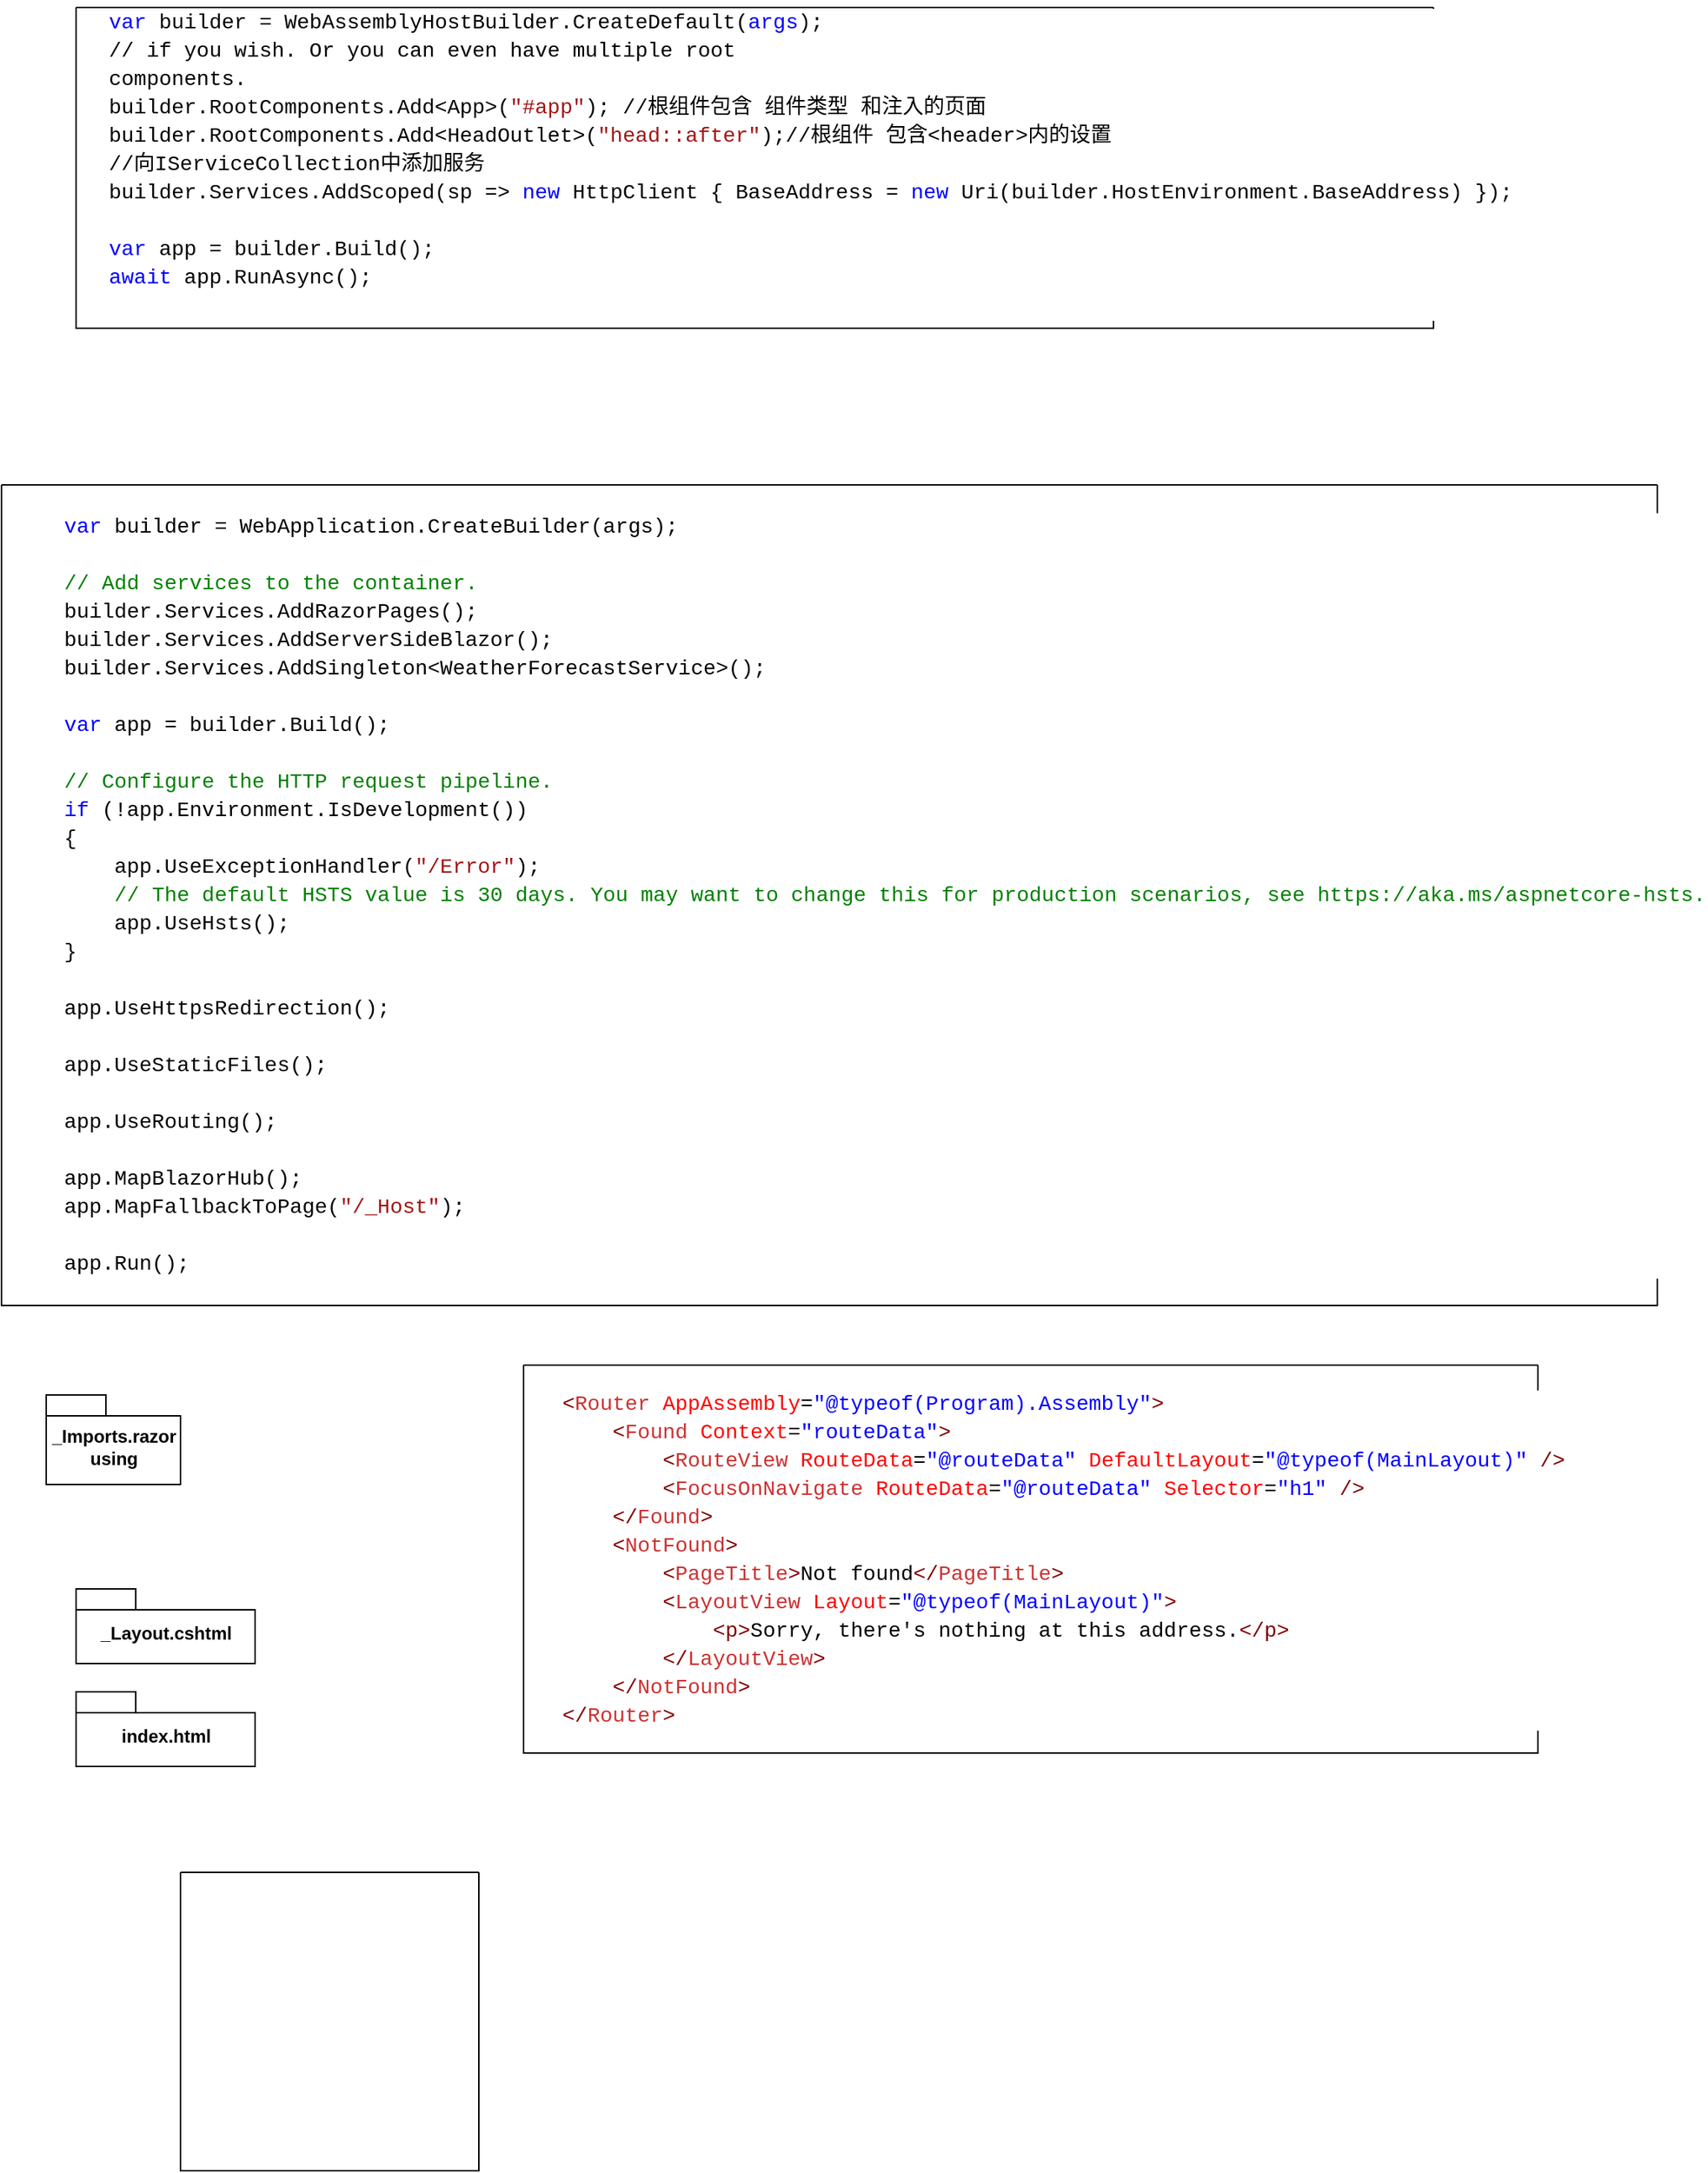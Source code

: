 <mxfile version="20.2.7" type="github">
  <diagram id="_9cusLM6FFAZIeaVTwZ1" name="第 1 页">
    <mxGraphModel dx="782" dy="436" grid="1" gridSize="10" guides="1" tooltips="1" connect="1" arrows="1" fold="1" page="1" pageScale="1" pageWidth="827" pageHeight="1169" math="0" shadow="0">
      <root>
        <mxCell id="0" />
        <mxCell id="1" parent="0" />
        <mxCell id="rv9LeR_7sXlAxLJFzrG7-1" value="" style="swimlane;startSize=0;" vertex="1" parent="1">
          <mxGeometry x="90" y="40" width="910" height="215" as="geometry">
            <mxRectangle x="90" y="40" width="50" height="40" as="alternateBounds" />
          </mxGeometry>
        </mxCell>
        <mxCell id="rv9LeR_7sXlAxLJFzrG7-2" value="&lt;div style=&quot;background-color: rgb(255, 255, 255); font-family: Consolas, &amp;quot;Courier New&amp;quot;, monospace; font-size: 14px; line-height: 19px;&quot;&gt;&lt;div&gt;&lt;span style=&quot;color: rgb(0, 0, 255);&quot;&gt;var&lt;/span&gt; builder = WebAssemblyHostBuilder.CreateDefault(&lt;span style=&quot;color: rgb(0, 0, 255);&quot;&gt;args&lt;/span&gt;);&lt;br&gt;&lt;/div&gt;&lt;div&gt;// if you wish. Or you can even have multiple root&lt;br/&gt;components.&lt;/div&gt;&lt;div&gt;builder.RootComponents.Add&amp;lt;App&amp;gt;(&lt;span style=&quot;color: #a31515;&quot;&gt;&quot;#app&quot;&lt;/span&gt;); //根组件包含 组件类型 和注入的页面&lt;/div&gt;&lt;div&gt;builder.RootComponents.Add&amp;lt;HeadOutlet&amp;gt;(&lt;span style=&quot;color: #a31515;&quot;&gt;&quot;head::after&quot;&lt;/span&gt;);//根组件 包含&amp;lt;header&amp;gt;内的设置&lt;/div&gt;//向IServiceCollection中添加服务&lt;br&gt;&lt;div&gt;builder.Services.AddScoped(sp =&amp;gt; &lt;span style=&quot;color: #0000ff;&quot;&gt;new&lt;/span&gt; HttpClient { BaseAddress = &lt;span style=&quot;color: #0000ff;&quot;&gt;new&lt;/span&gt; Uri(builder.HostEnvironment.BaseAddress) });&lt;/div&gt;&lt;br&gt;&lt;div&gt;&lt;span style=&quot;color: #0000ff;&quot;&gt;var&lt;/span&gt; app = builder.Build();&lt;/div&gt;&lt;div&gt;&lt;span style=&quot;color: #0000ff;&quot;&gt;await&lt;/span&gt; app.RunAsync();&lt;/div&gt;&lt;br&gt;&lt;/div&gt;" style="text;html=1;align=left;verticalAlign=middle;resizable=0;points=[];autosize=1;strokeColor=none;fillColor=none;" vertex="1" parent="rv9LeR_7sXlAxLJFzrG7-1">
          <mxGeometry x="20" y="-5" width="890" height="220" as="geometry" />
        </mxCell>
        <mxCell id="rv9LeR_7sXlAxLJFzrG7-3" value="" style="swimlane;startSize=0;" vertex="1" parent="1">
          <mxGeometry x="40" y="360" width="1110" height="550" as="geometry">
            <mxRectangle x="90" y="360" width="50" height="40" as="alternateBounds" />
          </mxGeometry>
        </mxCell>
        <mxCell id="rv9LeR_7sXlAxLJFzrG7-4" value="&lt;div style=&quot;background-color: rgb(255, 255, 255); line-height: 19px;&quot;&gt;&lt;div style=&quot;line-height: 19px;&quot;&gt;&lt;div style=&quot;font-family: Consolas, &amp;quot;Courier New&amp;quot;, monospace; font-size: 14px; line-height: 19px;&quot;&gt;&lt;div&gt;&lt;span style=&quot;color: #0000ff;&quot;&gt;var&lt;/span&gt; builder = WebApplication.CreateBuilder(args);&lt;/div&gt;&lt;br&gt;&lt;div&gt;&lt;span style=&quot;color: #008000;&quot;&gt;// Add services to the container.&lt;/span&gt;&lt;/div&gt;&lt;div&gt;builder.Services.AddRazorPages();&lt;/div&gt;&lt;div&gt;builder.Services.AddServerSideBlazor();&lt;/div&gt;&lt;div&gt;builder.Services.AddSingleton&amp;lt;WeatherForecastService&amp;gt;();&lt;/div&gt;&lt;br&gt;&lt;div&gt;&lt;span style=&quot;color: #0000ff;&quot;&gt;var&lt;/span&gt; app = builder.Build();&lt;/div&gt;&lt;br&gt;&lt;div&gt;&lt;span style=&quot;color: #008000;&quot;&gt;// Configure the HTTP request pipeline.&lt;/span&gt;&lt;/div&gt;&lt;div&gt;&lt;span style=&quot;color: #0000ff;&quot;&gt;if&lt;/span&gt; (!app.Environment.IsDevelopment())&lt;/div&gt;&lt;div&gt;{&lt;/div&gt;&lt;div&gt;&amp;nbsp; &amp;nbsp; app.UseExceptionHandler(&lt;span style=&quot;color: #a31515;&quot;&gt;&quot;/Error&quot;&lt;/span&gt;);&lt;/div&gt;&lt;div&gt;&amp;nbsp; &amp;nbsp; &lt;span style=&quot;color: #008000;&quot;&gt;// The default HSTS value is 30 days. You may want to change this for production scenarios, see https://aka.ms/aspnetcore-hsts.&lt;/span&gt;&lt;/div&gt;&lt;div&gt;&amp;nbsp; &amp;nbsp; app.UseHsts();&lt;/div&gt;&lt;div&gt;}&lt;/div&gt;&lt;br&gt;&lt;div&gt;app.UseHttpsRedirection();&lt;/div&gt;&lt;br&gt;&lt;div&gt;app.UseStaticFiles();&lt;/div&gt;&lt;br&gt;&lt;div&gt;app.UseRouting();&lt;/div&gt;&lt;br&gt;&lt;div&gt;app.MapBlazorHub();&lt;/div&gt;&lt;div&gt;app.MapFallbackToPage(&lt;span style=&quot;color: #a31515;&quot;&gt;&quot;/_Host&quot;&lt;/span&gt;);&lt;/div&gt;&lt;br&gt;&lt;div&gt;app.Run();&lt;/div&gt;&lt;/div&gt;&lt;/div&gt;&lt;/div&gt;" style="text;html=1;align=left;verticalAlign=middle;resizable=0;points=[];autosize=1;strokeColor=none;fillColor=none;" vertex="1" parent="rv9LeR_7sXlAxLJFzrG7-3">
          <mxGeometry x="40" y="10" width="1030" height="530" as="geometry" />
        </mxCell>
        <mxCell id="rv9LeR_7sXlAxLJFzrG7-5" value=" _Imports.razor&lt;br&gt;using" style="shape=folder;fontStyle=1;spacingTop=10;tabWidth=40;tabHeight=14;tabPosition=left;html=1;" vertex="1" parent="1">
          <mxGeometry x="70" y="970" width="90" height="60" as="geometry" />
        </mxCell>
        <mxCell id="rv9LeR_7sXlAxLJFzrG7-7" value="" style="swimlane;startSize=0;" vertex="1" parent="1">
          <mxGeometry x="390" y="950" width="680" height="260" as="geometry">
            <mxRectangle x="390" y="950" width="50" height="40" as="alternateBounds" />
          </mxGeometry>
        </mxCell>
        <mxCell id="rv9LeR_7sXlAxLJFzrG7-9" value="&lt;div style=&quot;background-color: rgb(255, 255, 255); font-family: Consolas, &amp;quot;Courier New&amp;quot;, monospace; font-size: 14px; line-height: 19px;&quot;&gt;&lt;div&gt;&lt;span style=&quot;color: #800000;&quot;&gt;&amp;lt;&lt;/span&gt;&lt;span style=&quot;color: #cd3131;&quot;&gt;Router&lt;/span&gt; &lt;span style=&quot;color: #ff0000;&quot;&gt;AppAssembly&lt;/span&gt;=&lt;span style=&quot;color: #0000ff;&quot;&gt;&quot;&lt;/span&gt;&lt;span style=&quot;color: #0000ff;&quot;&gt;@&lt;/span&gt;&lt;span style=&quot;color: #0000ff;&quot;&gt;typeof(Program).Assembly&quot;&lt;/span&gt;&lt;span style=&quot;color: #800000;&quot;&gt;&amp;gt;&lt;/span&gt;&lt;/div&gt;&lt;div&gt;&amp;nbsp; &amp;nbsp; &lt;span style=&quot;color: #800000;&quot;&gt;&amp;lt;&lt;/span&gt;&lt;span style=&quot;color: #cd3131;&quot;&gt;Found&lt;/span&gt; &lt;span style=&quot;color: #ff0000;&quot;&gt;Context&lt;/span&gt;=&lt;span style=&quot;color: #0000ff;&quot;&gt;&quot;routeData&quot;&lt;/span&gt;&lt;span style=&quot;color: #800000;&quot;&gt;&amp;gt;&lt;/span&gt;&lt;/div&gt;&lt;div&gt;&amp;nbsp; &amp;nbsp; &amp;nbsp; &amp;nbsp; &lt;span style=&quot;color: #800000;&quot;&gt;&amp;lt;&lt;/span&gt;&lt;span style=&quot;color: #cd3131;&quot;&gt;RouteView&lt;/span&gt; &lt;span style=&quot;color: #ff0000;&quot;&gt;RouteData&lt;/span&gt;=&lt;span style=&quot;color: #0000ff;&quot;&gt;&quot;&lt;/span&gt;&lt;span style=&quot;color: #0000ff;&quot;&gt;@&lt;/span&gt;&lt;span style=&quot;color: #0000ff;&quot;&gt;routeData&quot;&lt;/span&gt; &lt;span style=&quot;color: #ff0000;&quot;&gt;DefaultLayout&lt;/span&gt;=&lt;span style=&quot;color: #0000ff;&quot;&gt;&quot;&lt;/span&gt;&lt;span style=&quot;color: #0000ff;&quot;&gt;@&lt;/span&gt;&lt;span style=&quot;color: #0000ff;&quot;&gt;typeof(MainLayout)&quot;&lt;/span&gt;&lt;span style=&quot;color: #800000;&quot;&gt; /&amp;gt;&lt;/span&gt;&lt;/div&gt;&lt;div&gt;&amp;nbsp; &amp;nbsp; &amp;nbsp; &amp;nbsp; &lt;span style=&quot;color: #800000;&quot;&gt;&amp;lt;&lt;/span&gt;&lt;span style=&quot;color: #cd3131;&quot;&gt;FocusOnNavigate&lt;/span&gt; &lt;span style=&quot;color: #ff0000;&quot;&gt;RouteData&lt;/span&gt;=&lt;span style=&quot;color: #0000ff;&quot;&gt;&quot;&lt;/span&gt;&lt;span style=&quot;color: #0000ff;&quot;&gt;@&lt;/span&gt;&lt;span style=&quot;color: #0000ff;&quot;&gt;routeData&quot;&lt;/span&gt; &lt;span style=&quot;color: #ff0000;&quot;&gt;Selector&lt;/span&gt;=&lt;span style=&quot;color: #0000ff;&quot;&gt;&quot;h1&quot;&lt;/span&gt;&lt;span style=&quot;color: #800000;&quot;&gt; /&amp;gt;&lt;/span&gt;&lt;/div&gt;&lt;div&gt;&amp;nbsp; &amp;nbsp; &lt;span style=&quot;color: #800000;&quot;&gt;&amp;lt;/&lt;/span&gt;&lt;span style=&quot;color: #cd3131;&quot;&gt;Found&lt;/span&gt;&lt;span style=&quot;color: #800000;&quot;&gt;&amp;gt;&lt;/span&gt;&lt;/div&gt;&lt;div&gt;&amp;nbsp; &amp;nbsp; &lt;span style=&quot;color: #800000;&quot;&gt;&amp;lt;&lt;/span&gt;&lt;span style=&quot;color: #cd3131;&quot;&gt;NotFound&lt;/span&gt;&lt;span style=&quot;color: #800000;&quot;&gt;&amp;gt;&lt;/span&gt;&lt;/div&gt;&lt;div&gt;&amp;nbsp; &amp;nbsp; &amp;nbsp; &amp;nbsp; &lt;span style=&quot;color: #800000;&quot;&gt;&amp;lt;&lt;/span&gt;&lt;span style=&quot;color: #cd3131;&quot;&gt;PageTitle&lt;/span&gt;&lt;span style=&quot;color: #800000;&quot;&gt;&amp;gt;&lt;/span&gt;Not found&lt;span style=&quot;color: #800000;&quot;&gt;&amp;lt;/&lt;/span&gt;&lt;span style=&quot;color: #cd3131;&quot;&gt;PageTitle&lt;/span&gt;&lt;span style=&quot;color: #800000;&quot;&gt;&amp;gt;&lt;/span&gt;&lt;/div&gt;&lt;div&gt;&amp;nbsp; &amp;nbsp; &amp;nbsp; &amp;nbsp; &lt;span style=&quot;color: #800000;&quot;&gt;&amp;lt;&lt;/span&gt;&lt;span style=&quot;color: #cd3131;&quot;&gt;LayoutView&lt;/span&gt; &lt;span style=&quot;color: #ff0000;&quot;&gt;Layout&lt;/span&gt;=&lt;span style=&quot;color: #0000ff;&quot;&gt;&quot;&lt;/span&gt;&lt;span style=&quot;color: #0000ff;&quot;&gt;@&lt;/span&gt;&lt;span style=&quot;color: #0000ff;&quot;&gt;typeof(MainLayout)&quot;&lt;/span&gt;&lt;span style=&quot;color: #800000;&quot;&gt;&amp;gt;&lt;/span&gt;&lt;/div&gt;&lt;div&gt;&amp;nbsp; &amp;nbsp; &amp;nbsp; &amp;nbsp; &amp;nbsp; &amp;nbsp; &lt;span style=&quot;color: #800000;&quot;&gt;&amp;lt;&lt;/span&gt;&lt;span style=&quot;color: #800000;&quot;&gt;p&lt;/span&gt;&lt;span style=&quot;color: #800000;&quot;&gt;&amp;gt;&lt;/span&gt;Sorry, there&#39;s nothing at this address.&lt;span style=&quot;color: #800000;&quot;&gt;&amp;lt;/&lt;/span&gt;&lt;span style=&quot;color: #800000;&quot;&gt;p&lt;/span&gt;&lt;span style=&quot;color: #800000;&quot;&gt;&amp;gt;&lt;/span&gt;&lt;/div&gt;&lt;div&gt;&amp;nbsp; &amp;nbsp; &amp;nbsp; &amp;nbsp; &lt;span style=&quot;color: #800000;&quot;&gt;&amp;lt;/&lt;/span&gt;&lt;span style=&quot;color: #cd3131;&quot;&gt;LayoutView&lt;/span&gt;&lt;span style=&quot;color: #800000;&quot;&gt;&amp;gt;&lt;/span&gt;&lt;/div&gt;&lt;div&gt;&amp;nbsp; &amp;nbsp; &lt;span style=&quot;color: #800000;&quot;&gt;&amp;lt;/&lt;/span&gt;&lt;span style=&quot;color: #cd3131;&quot;&gt;NotFound&lt;/span&gt;&lt;span style=&quot;color: #800000;&quot;&gt;&amp;gt;&lt;/span&gt;&lt;/div&gt;&lt;div&gt;&lt;span style=&quot;color: #800000;&quot;&gt;&amp;lt;/&lt;/span&gt;&lt;span style=&quot;color: #cd3131;&quot;&gt;Router&lt;/span&gt;&lt;span style=&quot;color: #800000;&quot;&gt;&amp;gt;&lt;/span&gt;&lt;/div&gt;&lt;/div&gt;" style="text;html=1;align=left;verticalAlign=middle;resizable=0;points=[];autosize=1;strokeColor=none;fillColor=none;" vertex="1" parent="rv9LeR_7sXlAxLJFzrG7-7">
          <mxGeometry x="24" y="10" width="640" height="240" as="geometry" />
        </mxCell>
        <mxCell id="rv9LeR_7sXlAxLJFzrG7-10" value="" style="swimlane;startSize=0;" vertex="1" parent="1">
          <mxGeometry x="160" y="1290" width="200" height="200" as="geometry" />
        </mxCell>
        <mxCell id="rv9LeR_7sXlAxLJFzrG7-11" value="_Layout.cshtml" style="shape=folder;fontStyle=1;spacingTop=10;tabWidth=40;tabHeight=14;tabPosition=left;html=1;" vertex="1" parent="1">
          <mxGeometry x="90" y="1100" width="120" height="50" as="geometry" />
        </mxCell>
        <mxCell id="rv9LeR_7sXlAxLJFzrG7-12" value=" index.html " style="shape=folder;fontStyle=1;spacingTop=10;tabWidth=40;tabHeight=14;tabPosition=left;html=1;" vertex="1" parent="1">
          <mxGeometry x="90" y="1169" width="120" height="50" as="geometry" />
        </mxCell>
      </root>
    </mxGraphModel>
  </diagram>
</mxfile>
